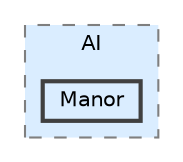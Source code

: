 digraph "Q:/IdleWave/Projet/Assets/Scripts/RogueGenesia/Survival/Monster/AI/Manor"
{
 // LATEX_PDF_SIZE
  bgcolor="transparent";
  edge [fontname=Helvetica,fontsize=10,labelfontname=Helvetica,labelfontsize=10];
  node [fontname=Helvetica,fontsize=10,shape=box,height=0.2,width=0.4];
  compound=true
  subgraph clusterdir_befd5c0ec8b1e2fefcf5dc2dd2093e48 {
    graph [ bgcolor="#daedff", pencolor="grey50", label="AI", fontname=Helvetica,fontsize=10 style="filled,dashed", URL="dir_befd5c0ec8b1e2fefcf5dc2dd2093e48.html",tooltip=""]
  dir_9cdb0399ebdc2ea460372b79c498999e [label="Manor", fillcolor="#daedff", color="grey25", style="filled,bold", URL="dir_9cdb0399ebdc2ea460372b79c498999e.html",tooltip=""];
  }
}
